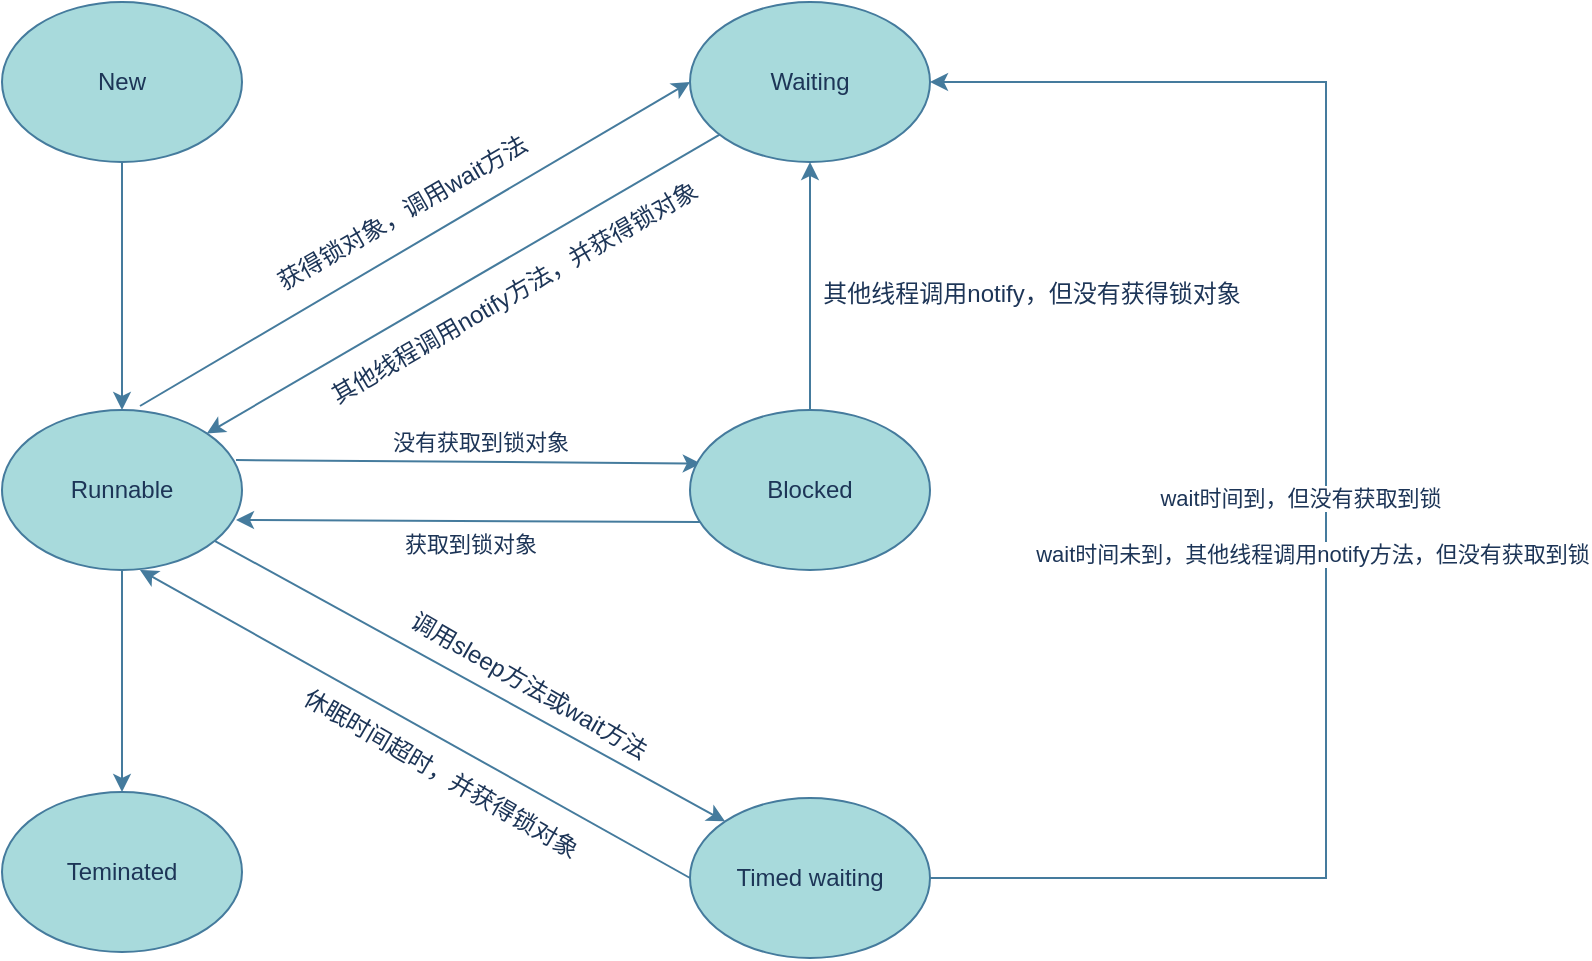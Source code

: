 <mxfile version="21.6.8" type="github">
  <diagram name="第 1 页" id="xjnAfLi7zPT1HdxoX3KX">
    <mxGraphModel dx="1140" dy="576" grid="0" gridSize="10" guides="1" tooltips="1" connect="1" arrows="1" fold="1" page="0" pageScale="1" pageWidth="827" pageHeight="1169" math="0" shadow="0">
      <root>
        <mxCell id="0" />
        <mxCell id="1" parent="0" />
        <mxCell id="xZiqsf9s7a8AYUud23QD-4" style="edgeStyle=orthogonalEdgeStyle;rounded=0;orthogonalLoop=1;jettySize=auto;html=1;labelBackgroundColor=none;fontColor=default;strokeColor=#457B9D;" edge="1" parent="1" source="xZiqsf9s7a8AYUud23QD-1" target="xZiqsf9s7a8AYUud23QD-3">
          <mxGeometry relative="1" as="geometry" />
        </mxCell>
        <mxCell id="xZiqsf9s7a8AYUud23QD-1" value="New" style="ellipse;whiteSpace=wrap;html=1;labelBackgroundColor=none;fillColor=#A8DADC;strokeColor=#457B9D;fontColor=#1D3557;" vertex="1" parent="1">
          <mxGeometry x="124" y="225" width="120" height="80" as="geometry" />
        </mxCell>
        <mxCell id="xZiqsf9s7a8AYUud23QD-2" value="Teminated" style="ellipse;whiteSpace=wrap;html=1;labelBackgroundColor=none;fillColor=#A8DADC;strokeColor=#457B9D;fontColor=#1D3557;" vertex="1" parent="1">
          <mxGeometry x="124" y="620" width="120" height="80" as="geometry" />
        </mxCell>
        <mxCell id="xZiqsf9s7a8AYUud23QD-6" style="edgeStyle=orthogonalEdgeStyle;rounded=0;orthogonalLoop=1;jettySize=auto;html=1;entryX=0.5;entryY=0;entryDx=0;entryDy=0;labelBackgroundColor=none;fontColor=default;strokeColor=#457B9D;" edge="1" parent="1" source="xZiqsf9s7a8AYUud23QD-3" target="xZiqsf9s7a8AYUud23QD-2">
          <mxGeometry relative="1" as="geometry" />
        </mxCell>
        <mxCell id="xZiqsf9s7a8AYUud23QD-8" style="rounded=0;orthogonalLoop=1;jettySize=auto;html=1;labelBackgroundColor=none;fontColor=default;entryX=0.045;entryY=0.335;entryDx=0;entryDy=0;entryPerimeter=0;strokeColor=#457B9D;" edge="1" parent="1" target="xZiqsf9s7a8AYUud23QD-7">
          <mxGeometry relative="1" as="geometry">
            <mxPoint x="448.181" y="454" as="targetPoint" />
            <mxPoint x="241" y="454" as="sourcePoint" />
          </mxGeometry>
        </mxCell>
        <mxCell id="xZiqsf9s7a8AYUud23QD-10" value="没有获取到锁对象" style="edgeLabel;html=1;align=center;verticalAlign=middle;resizable=0;points=[];labelBackgroundColor=none;fontColor=#1D3557;" vertex="1" connectable="0" parent="xZiqsf9s7a8AYUud23QD-8">
          <mxGeometry x="-0.097" y="-1" relative="1" as="geometry">
            <mxPoint x="17" y="-11" as="offset" />
          </mxGeometry>
        </mxCell>
        <mxCell id="xZiqsf9s7a8AYUud23QD-13" style="rounded=0;orthogonalLoop=1;jettySize=auto;html=1;entryX=0;entryY=0.5;entryDx=0;entryDy=0;labelBackgroundColor=none;strokeColor=#457B9D;fontColor=default;" edge="1" parent="1" target="xZiqsf9s7a8AYUud23QD-12">
          <mxGeometry relative="1" as="geometry">
            <mxPoint x="193" y="427" as="sourcePoint" />
          </mxGeometry>
        </mxCell>
        <mxCell id="xZiqsf9s7a8AYUud23QD-18" style="rounded=0;orthogonalLoop=1;jettySize=auto;html=1;entryX=0;entryY=0;entryDx=0;entryDy=0;labelBackgroundColor=none;strokeColor=#457B9D;fontColor=default;" edge="1" parent="1" source="xZiqsf9s7a8AYUud23QD-3" target="xZiqsf9s7a8AYUud23QD-17">
          <mxGeometry relative="1" as="geometry" />
        </mxCell>
        <mxCell id="xZiqsf9s7a8AYUud23QD-3" value="Runnable" style="ellipse;whiteSpace=wrap;html=1;labelBackgroundColor=none;fillColor=#A8DADC;strokeColor=#457B9D;fontColor=#1D3557;" vertex="1" parent="1">
          <mxGeometry x="124" y="429" width="120" height="80" as="geometry" />
        </mxCell>
        <mxCell id="xZiqsf9s7a8AYUud23QD-9" style="rounded=0;orthogonalLoop=1;jettySize=auto;html=1;entryX=1;entryY=0.5;entryDx=0;entryDy=0;labelBackgroundColor=none;fontColor=default;exitX=0.045;exitY=0.7;exitDx=0;exitDy=0;exitPerimeter=0;strokeColor=#457B9D;" edge="1" parent="1" source="xZiqsf9s7a8AYUud23QD-7">
          <mxGeometry relative="1" as="geometry">
            <mxPoint x="455" y="484" as="sourcePoint" />
            <mxPoint x="241" y="484" as="targetPoint" />
          </mxGeometry>
        </mxCell>
        <mxCell id="xZiqsf9s7a8AYUud23QD-11" value="获取到锁对象" style="edgeLabel;html=1;align=center;verticalAlign=middle;resizable=0;points=[];labelBackgroundColor=none;fontColor=#1D3557;" vertex="1" connectable="0" parent="xZiqsf9s7a8AYUud23QD-9">
          <mxGeometry x="0.294" relative="1" as="geometry">
            <mxPoint x="35" y="11" as="offset" />
          </mxGeometry>
        </mxCell>
        <mxCell id="xZiqsf9s7a8AYUud23QD-22" style="edgeStyle=orthogonalEdgeStyle;rounded=0;orthogonalLoop=1;jettySize=auto;html=1;labelBackgroundColor=none;strokeColor=#457B9D;fontColor=default;" edge="1" parent="1" source="xZiqsf9s7a8AYUud23QD-7" target="xZiqsf9s7a8AYUud23QD-12">
          <mxGeometry relative="1" as="geometry" />
        </mxCell>
        <mxCell id="xZiqsf9s7a8AYUud23QD-7" value="Blocked" style="ellipse;whiteSpace=wrap;html=1;labelBackgroundColor=none;fillColor=#A8DADC;strokeColor=#457B9D;fontColor=#1D3557;" vertex="1" parent="1">
          <mxGeometry x="468" y="429" width="120" height="80" as="geometry" />
        </mxCell>
        <mxCell id="xZiqsf9s7a8AYUud23QD-14" style="rounded=0;orthogonalLoop=1;jettySize=auto;html=1;entryX=1;entryY=0;entryDx=0;entryDy=0;labelBackgroundColor=none;strokeColor=#457B9D;fontColor=default;" edge="1" parent="1" source="xZiqsf9s7a8AYUud23QD-12" target="xZiqsf9s7a8AYUud23QD-3">
          <mxGeometry relative="1" as="geometry" />
        </mxCell>
        <mxCell id="xZiqsf9s7a8AYUud23QD-12" value="Waiting" style="ellipse;whiteSpace=wrap;html=1;labelBackgroundColor=none;fillColor=#A8DADC;strokeColor=#457B9D;fontColor=#1D3557;" vertex="1" parent="1">
          <mxGeometry x="468" y="225" width="120" height="80" as="geometry" />
        </mxCell>
        <mxCell id="xZiqsf9s7a8AYUud23QD-15" value="获得锁对象，调用wait方法" style="text;html=1;align=center;verticalAlign=middle;resizable=0;points=[];autosize=1;strokeColor=none;fillColor=none;rotation=-30;labelBackgroundColor=none;fontColor=#1D3557;" vertex="1" parent="1">
          <mxGeometry x="244" y="318" width="159" height="26" as="geometry" />
        </mxCell>
        <mxCell id="xZiqsf9s7a8AYUud23QD-16" value="其他线程调用notify方法，并获得锁对象" style="text;html=1;align=center;verticalAlign=middle;resizable=0;points=[];autosize=1;strokeColor=none;fillColor=none;rotation=-30;labelBackgroundColor=none;fontColor=#1D3557;" vertex="1" parent="1">
          <mxGeometry x="266" y="358" width="227" height="26" as="geometry" />
        </mxCell>
        <mxCell id="xZiqsf9s7a8AYUud23QD-19" style="rounded=0;orthogonalLoop=1;jettySize=auto;html=1;entryX=0.575;entryY=1;entryDx=0;entryDy=0;entryPerimeter=0;exitX=0;exitY=0.5;exitDx=0;exitDy=0;labelBackgroundColor=none;strokeColor=#457B9D;fontColor=default;" edge="1" parent="1" source="xZiqsf9s7a8AYUud23QD-17" target="xZiqsf9s7a8AYUud23QD-3">
          <mxGeometry relative="1" as="geometry">
            <mxPoint x="470.673" y="627.506" as="sourcePoint" />
            <mxPoint x="218.996" y="515.004" as="targetPoint" />
          </mxGeometry>
        </mxCell>
        <mxCell id="xZiqsf9s7a8AYUud23QD-25" style="edgeStyle=orthogonalEdgeStyle;rounded=0;orthogonalLoop=1;jettySize=auto;html=1;entryX=1;entryY=0.5;entryDx=0;entryDy=0;exitX=1;exitY=0.5;exitDx=0;exitDy=0;labelBackgroundColor=none;strokeColor=#457B9D;fontColor=default;" edge="1" parent="1" source="xZiqsf9s7a8AYUud23QD-17" target="xZiqsf9s7a8AYUud23QD-12">
          <mxGeometry relative="1" as="geometry">
            <Array as="points">
              <mxPoint x="786" y="663" />
              <mxPoint x="786" y="265" />
            </Array>
          </mxGeometry>
        </mxCell>
        <mxCell id="xZiqsf9s7a8AYUud23QD-26" value="wait时间到，但没有获取到锁" style="edgeLabel;html=1;align=center;verticalAlign=middle;resizable=0;points=[];labelBackgroundColor=default;fontColor=#1D3557;" vertex="1" connectable="0" parent="xZiqsf9s7a8AYUud23QD-25">
          <mxGeometry x="-0.096" y="2" relative="1" as="geometry">
            <mxPoint x="-11" y="-29" as="offset" />
          </mxGeometry>
        </mxCell>
        <mxCell id="xZiqsf9s7a8AYUud23QD-17" value="Timed waiting" style="ellipse;whiteSpace=wrap;html=1;labelBackgroundColor=none;fillColor=#A8DADC;strokeColor=#457B9D;fontColor=#1D3557;" vertex="1" parent="1">
          <mxGeometry x="468" y="623" width="120" height="80" as="geometry" />
        </mxCell>
        <mxCell id="xZiqsf9s7a8AYUud23QD-20" value="调用sleep方法或wait方法" style="text;html=1;strokeColor=none;fillColor=none;align=center;verticalAlign=middle;whiteSpace=wrap;rounded=0;rotation=30;labelBackgroundColor=none;fontColor=#1D3557;" vertex="1" parent="1">
          <mxGeometry x="318" y="552" width="139" height="30" as="geometry" />
        </mxCell>
        <mxCell id="xZiqsf9s7a8AYUud23QD-21" value="休眠时间超时，并获得锁对象" style="text;html=1;strokeColor=none;fillColor=none;align=center;verticalAlign=middle;whiteSpace=wrap;rounded=0;rotation=30;labelBackgroundColor=none;fontColor=#1D3557;" vertex="1" parent="1">
          <mxGeometry x="259" y="596" width="169" height="30" as="geometry" />
        </mxCell>
        <mxCell id="xZiqsf9s7a8AYUud23QD-23" value="其他线程调用notify，但没有获得锁对象" style="text;html=1;strokeColor=none;fillColor=none;align=center;verticalAlign=middle;whiteSpace=wrap;rounded=0;labelBackgroundColor=none;fontColor=#1D3557;" vertex="1" parent="1">
          <mxGeometry x="531" y="356" width="216" height="30" as="geometry" />
        </mxCell>
        <mxCell id="xZiqsf9s7a8AYUud23QD-27" value="wait时间未到，其他线程调用notify方法，但没有获取到锁" style="edgeLabel;html=1;align=center;verticalAlign=middle;resizable=0;points=[];labelBackgroundColor=default;fontColor=#1D3557;" vertex="1" connectable="0" parent="1">
          <mxGeometry x="779" y="501" as="geometry" />
        </mxCell>
      </root>
    </mxGraphModel>
  </diagram>
</mxfile>
